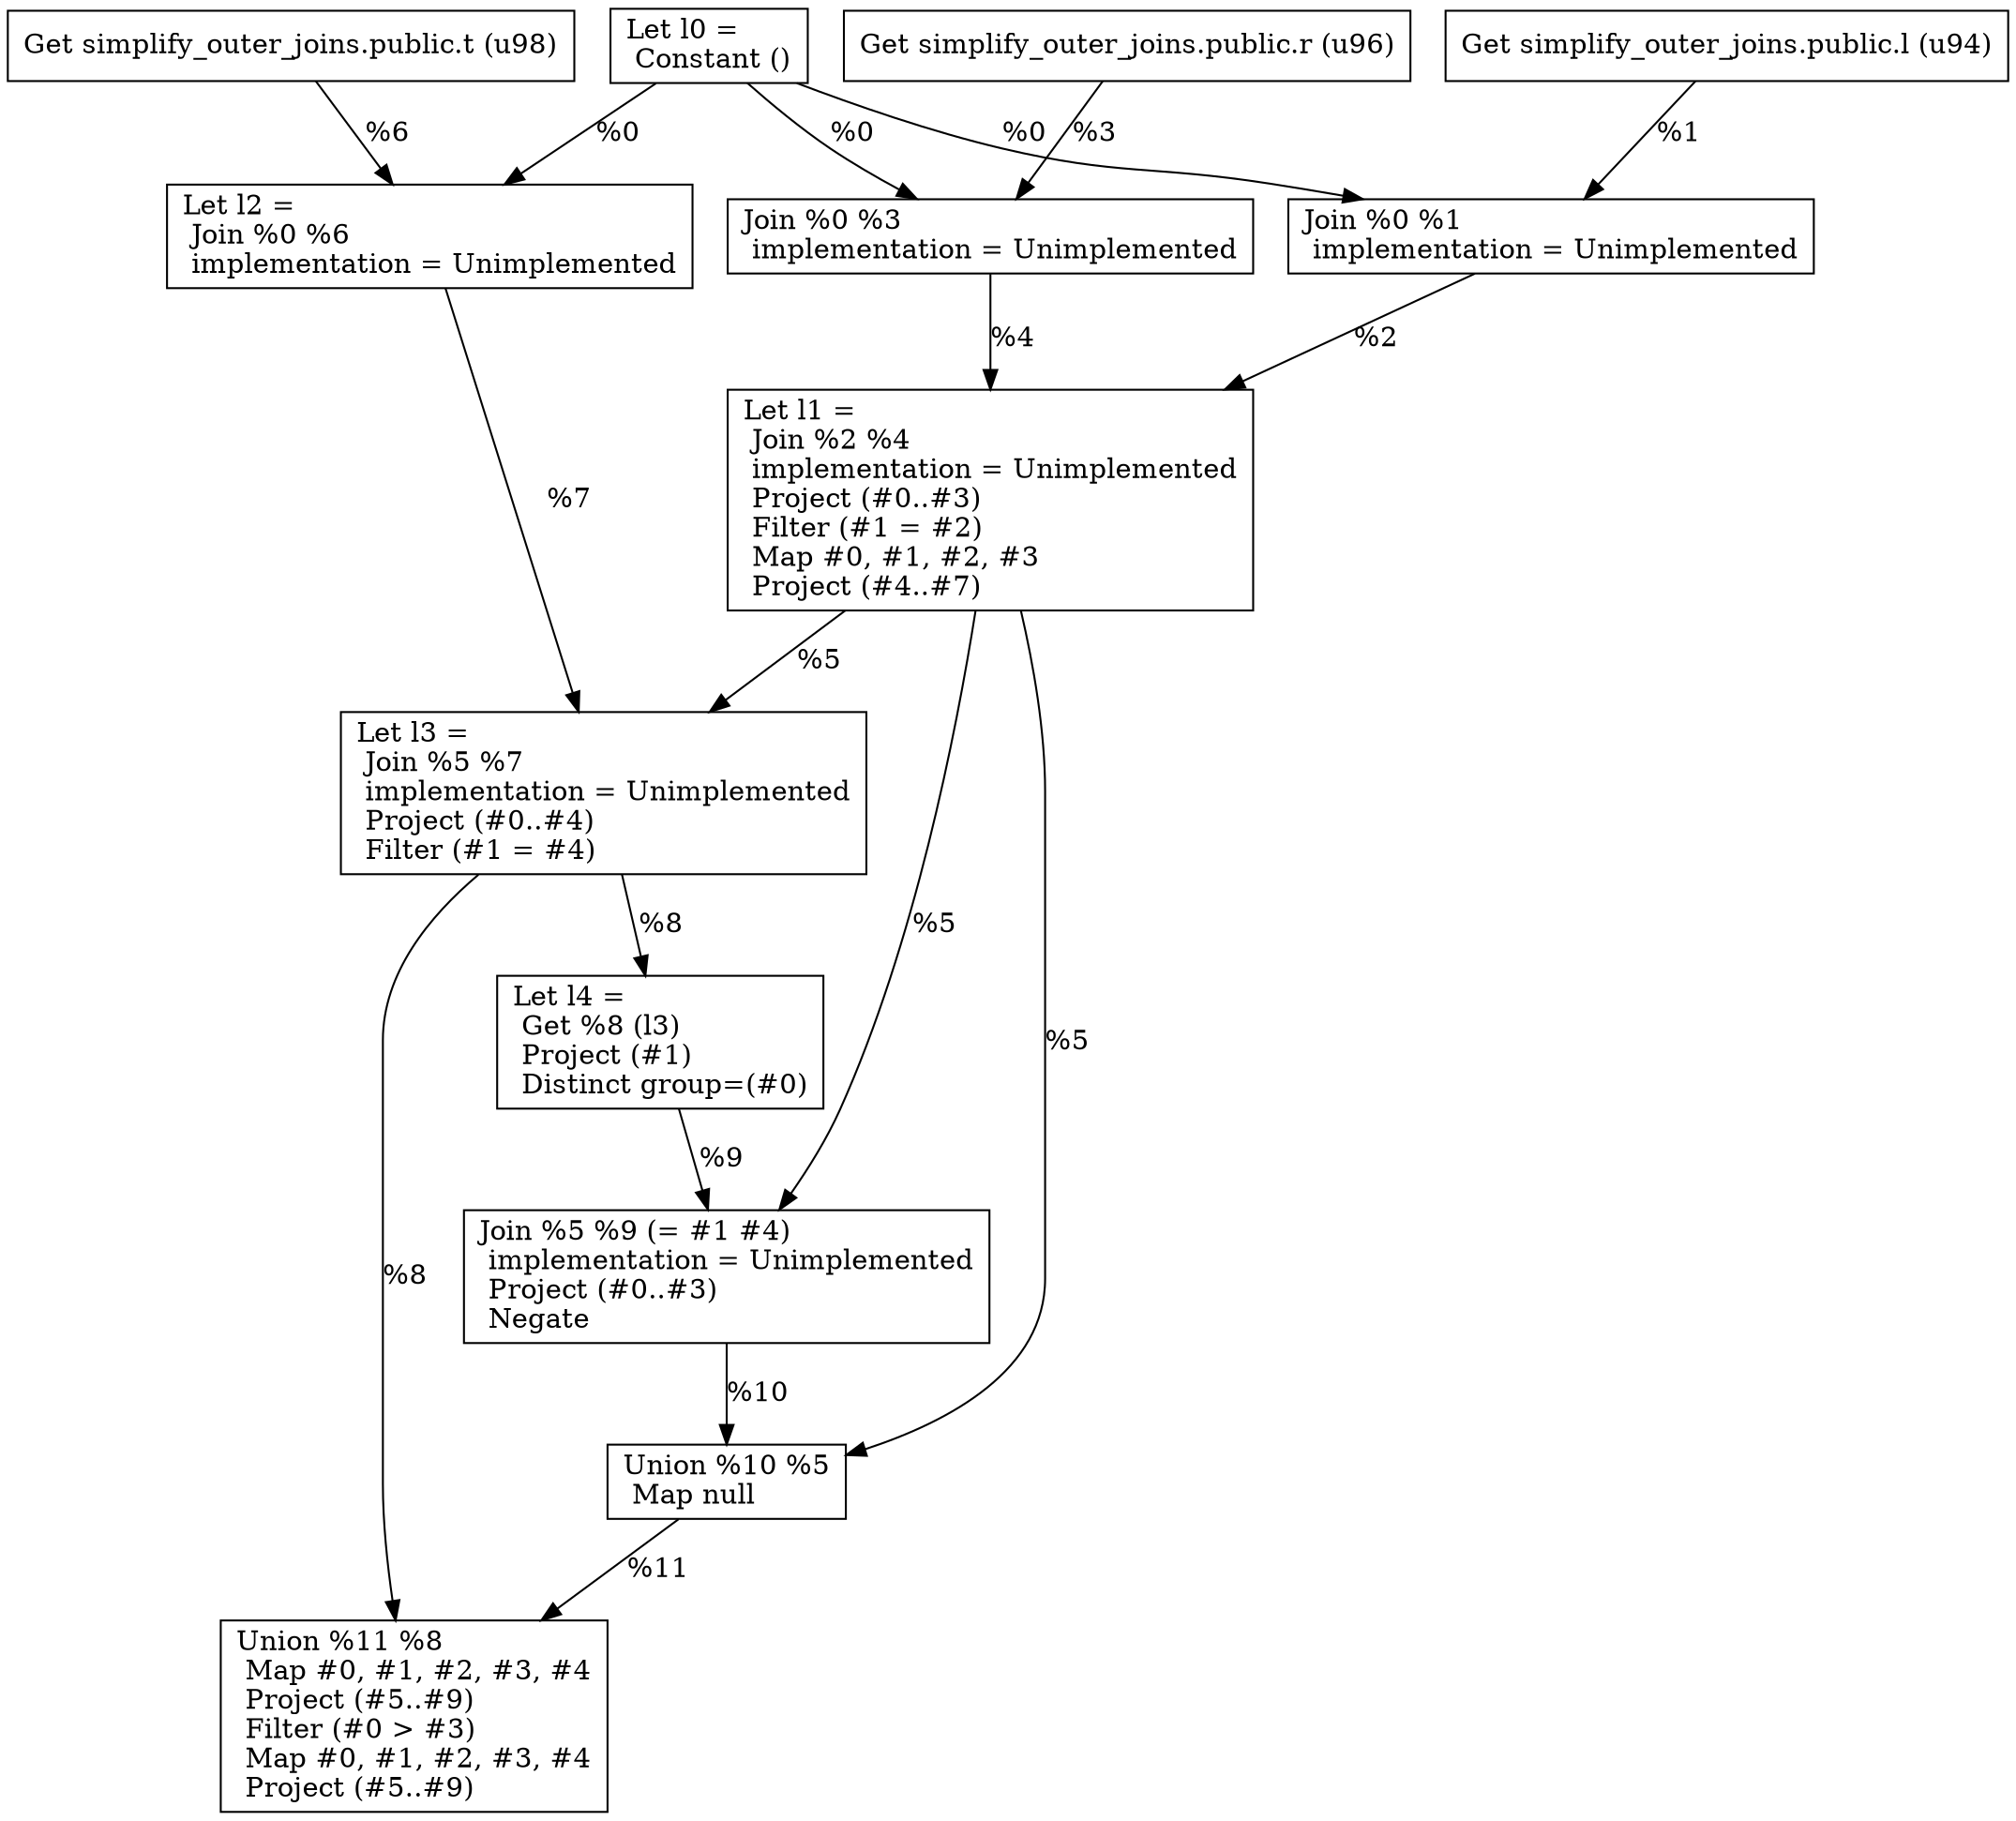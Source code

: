 digraph G {
    node0 [shape = record, label="Let l0 =\l Constant ()\l"]
    node1 [shape = record, label=" Get simplify_outer_joins.public.l (u94)\l"]
    node2 [shape = record, label=" Join %0 %1\l  implementation = Unimplemented\l"]
    node3 [shape = record, label=" Get simplify_outer_joins.public.r (u96)\l"]
    node4 [shape = record, label=" Join %0 %3\l  implementation = Unimplemented\l"]
    node5 [shape = record, label="Let l1 =\l Join %2 %4\l  implementation = Unimplemented\l Project (#0..#3)\l Filter (#1 = #2)\l Map #0, #1, #2, #3\l Project (#4..#7)\l"]
    node6 [shape = record, label=" Get simplify_outer_joins.public.t (u98)\l"]
    node7 [shape = record, label="Let l2 =\l Join %0 %6\l  implementation = Unimplemented\l"]
    node8 [shape = record, label="Let l3 =\l Join %5 %7\l  implementation = Unimplemented\l Project (#0..#4)\l Filter (#1 = #4)\l"]
    node9 [shape = record, label="Let l4 =\l Get %8 (l3)\l Project (#1)\l Distinct group=(#0)\l"]
    node10 [shape = record, label=" Join %5 %9 (= #1 #4)\l  implementation = Unimplemented\l Project (#0..#3)\l Negate\l"]
    node11 [shape = record, label=" Union %10 %5\l Map null\l"]
    node12 [shape = record, label=" Union %11 %8\l Map #0, #1, #2, #3, #4\l Project (#5..#9)\l Filter (#0 \> #3)\l Map #0, #1, #2, #3, #4\l Project (#5..#9)\l"]
    node0 -> node4 [label = "%0\l"]
    node7 -> node8 [label = "%7\l"]
    node5 -> node10 [label = "%5\l"]
    node10 -> node11 [label = "%10\l"]
    node11 -> node12 [label = "%11\l"]
    node8 -> node9 [label = "%8\l"]
    node8 -> node12 [label = "%8\l"]
    node0 -> node2 [label = "%0\l"]
    node6 -> node7 [label = "%6\l"]
    node9 -> node10 [label = "%9\l"]
    node5 -> node11 [label = "%5\l"]
    node5 -> node8 [label = "%5\l"]
    node0 -> node7 [label = "%0\l"]
    node3 -> node4 [label = "%3\l"]
    node2 -> node5 [label = "%2\l"]
    node1 -> node2 [label = "%1\l"]
    node4 -> node5 [label = "%4\l"]
}
